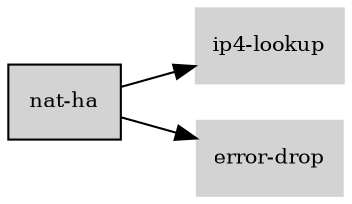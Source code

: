 digraph "nat_ha_subgraph" {
  rankdir=LR;
  node [shape=box, style=filled, fontsize=10, color=lightgray, fontcolor=black, fillcolor=lightgray];
  "nat-ha" [color=black, fontcolor=black, fillcolor=lightgray];
  edge [fontsize=8];
  "nat-ha" -> "ip4-lookup";
  "nat-ha" -> "error-drop";
}
